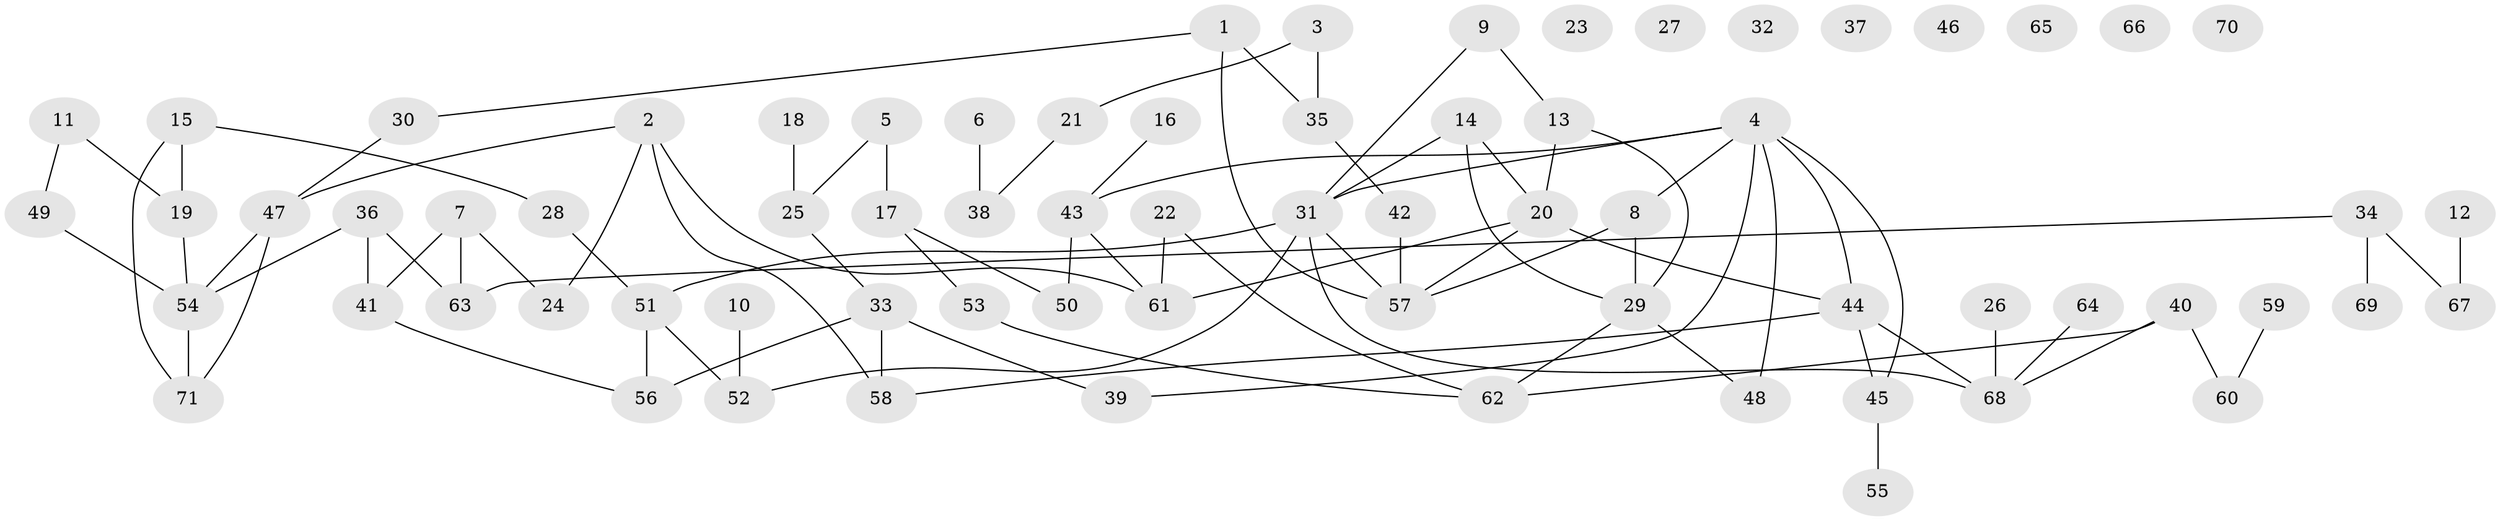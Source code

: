 // coarse degree distribution, {1: 0.14285714285714285, 3: 0.2857142857142857, 2: 0.14285714285714285, 5: 0.21428571428571427, 4: 0.14285714285714285, 7: 0.07142857142857142}
// Generated by graph-tools (version 1.1) at 2025/35/03/04/25 23:35:54]
// undirected, 71 vertices, 89 edges
graph export_dot {
  node [color=gray90,style=filled];
  1;
  2;
  3;
  4;
  5;
  6;
  7;
  8;
  9;
  10;
  11;
  12;
  13;
  14;
  15;
  16;
  17;
  18;
  19;
  20;
  21;
  22;
  23;
  24;
  25;
  26;
  27;
  28;
  29;
  30;
  31;
  32;
  33;
  34;
  35;
  36;
  37;
  38;
  39;
  40;
  41;
  42;
  43;
  44;
  45;
  46;
  47;
  48;
  49;
  50;
  51;
  52;
  53;
  54;
  55;
  56;
  57;
  58;
  59;
  60;
  61;
  62;
  63;
  64;
  65;
  66;
  67;
  68;
  69;
  70;
  71;
  1 -- 30;
  1 -- 35;
  1 -- 57;
  2 -- 24;
  2 -- 47;
  2 -- 58;
  2 -- 61;
  3 -- 21;
  3 -- 35;
  4 -- 8;
  4 -- 31;
  4 -- 39;
  4 -- 43;
  4 -- 44;
  4 -- 45;
  4 -- 48;
  5 -- 17;
  5 -- 25;
  6 -- 38;
  7 -- 24;
  7 -- 41;
  7 -- 63;
  8 -- 29;
  8 -- 57;
  9 -- 13;
  9 -- 31;
  10 -- 52;
  11 -- 19;
  11 -- 49;
  12 -- 67;
  13 -- 20;
  13 -- 29;
  14 -- 20;
  14 -- 29;
  14 -- 31;
  15 -- 19;
  15 -- 28;
  15 -- 71;
  16 -- 43;
  17 -- 50;
  17 -- 53;
  18 -- 25;
  19 -- 54;
  20 -- 44;
  20 -- 57;
  20 -- 61;
  21 -- 38;
  22 -- 61;
  22 -- 62;
  25 -- 33;
  26 -- 68;
  28 -- 51;
  29 -- 48;
  29 -- 62;
  30 -- 47;
  31 -- 51;
  31 -- 52;
  31 -- 57;
  31 -- 68;
  33 -- 39;
  33 -- 56;
  33 -- 58;
  34 -- 63;
  34 -- 67;
  34 -- 69;
  35 -- 42;
  36 -- 41;
  36 -- 54;
  36 -- 63;
  40 -- 60;
  40 -- 62;
  40 -- 68;
  41 -- 56;
  42 -- 57;
  43 -- 50;
  43 -- 61;
  44 -- 45;
  44 -- 58;
  44 -- 68;
  45 -- 55;
  47 -- 54;
  47 -- 71;
  49 -- 54;
  51 -- 52;
  51 -- 56;
  53 -- 62;
  54 -- 71;
  59 -- 60;
  64 -- 68;
}
